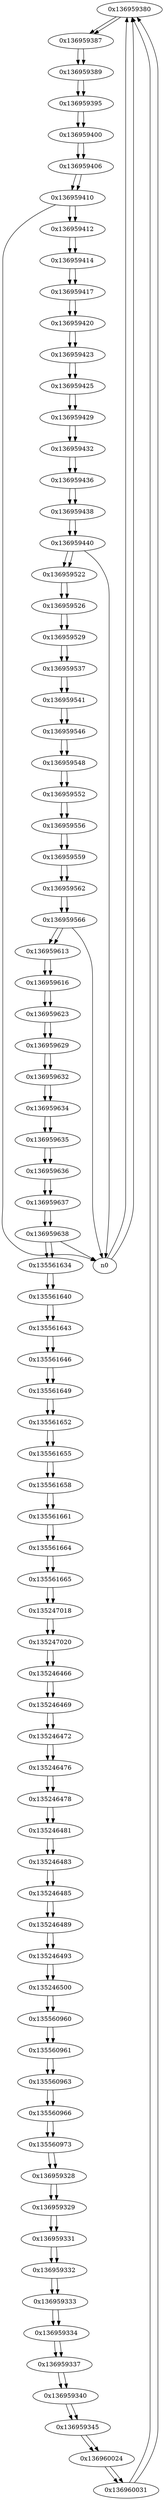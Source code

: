 digraph G{
/* nodes */
  n1 [label="0x136959380"]
  n2 [label="0x136959387"]
  n3 [label="0x136959389"]
  n4 [label="0x136959395"]
  n5 [label="0x136959400"]
  n6 [label="0x136959406"]
  n7 [label="0x136959410"]
  n8 [label="0x136959412"]
  n9 [label="0x136959414"]
  n10 [label="0x136959417"]
  n11 [label="0x136959420"]
  n12 [label="0x136959423"]
  n13 [label="0x136959425"]
  n14 [label="0x136959429"]
  n15 [label="0x136959432"]
  n16 [label="0x136959436"]
  n17 [label="0x136959438"]
  n18 [label="0x136959440"]
  n19 [label="0x136959522"]
  n20 [label="0x136959526"]
  n21 [label="0x136959529"]
  n22 [label="0x136959537"]
  n23 [label="0x136959541"]
  n24 [label="0x136959546"]
  n25 [label="0x136959548"]
  n26 [label="0x136959552"]
  n27 [label="0x136959556"]
  n28 [label="0x136959559"]
  n29 [label="0x136959562"]
  n30 [label="0x136959566"]
  n31 [label="0x136959613"]
  n32 [label="0x136959616"]
  n33 [label="0x136959623"]
  n34 [label="0x136959629"]
  n35 [label="0x136959632"]
  n36 [label="0x136959634"]
  n37 [label="0x136959635"]
  n38 [label="0x136959636"]
  n39 [label="0x136959637"]
  n40 [label="0x136959638"]
  n41 [label="0x135561634"]
  n42 [label="0x135561640"]
  n43 [label="0x135561643"]
  n44 [label="0x135561646"]
  n45 [label="0x135561649"]
  n46 [label="0x135561652"]
  n47 [label="0x135561655"]
  n48 [label="0x135561658"]
  n49 [label="0x135561661"]
  n50 [label="0x135561664"]
  n51 [label="0x135561665"]
  n52 [label="0x135247018"]
  n53 [label="0x135247020"]
  n54 [label="0x135246466"]
  n55 [label="0x135246469"]
  n56 [label="0x135246472"]
  n57 [label="0x135246476"]
  n58 [label="0x135246478"]
  n59 [label="0x135246481"]
  n60 [label="0x135246483"]
  n61 [label="0x135246485"]
  n62 [label="0x135246489"]
  n63 [label="0x135246493"]
  n64 [label="0x135246500"]
  n65 [label="0x135560960"]
  n66 [label="0x135560961"]
  n67 [label="0x135560963"]
  n68 [label="0x135560966"]
  n69 [label="0x135560973"]
  n70 [label="0x136959328"]
  n71 [label="0x136959329"]
  n72 [label="0x136959331"]
  n73 [label="0x136959332"]
  n74 [label="0x136959333"]
  n75 [label="0x136959334"]
  n76 [label="0x136959337"]
  n77 [label="0x136959340"]
  n78 [label="0x136959345"]
  n79 [label="0x136960024"]
  n80 [label="0x136960031"]
/* edges */
n1 -> n2;
n0 -> n1;
n80 -> n1;
n0 -> n1;
n2 -> n3;
n1 -> n2;
n3 -> n4;
n2 -> n3;
n4 -> n5;
n3 -> n4;
n5 -> n6;
n4 -> n5;
n6 -> n7;
n5 -> n6;
n7 -> n8;
n7 -> n0;
n6 -> n7;
n8 -> n9;
n7 -> n8;
n9 -> n10;
n8 -> n9;
n10 -> n11;
n9 -> n10;
n11 -> n12;
n10 -> n11;
n12 -> n13;
n11 -> n12;
n13 -> n14;
n12 -> n13;
n14 -> n15;
n13 -> n14;
n15 -> n16;
n14 -> n15;
n16 -> n17;
n15 -> n16;
n17 -> n18;
n16 -> n17;
n18 -> n19;
n18 -> n0;
n17 -> n18;
n19 -> n20;
n18 -> n19;
n20 -> n21;
n19 -> n20;
n21 -> n22;
n20 -> n21;
n22 -> n23;
n21 -> n22;
n23 -> n24;
n22 -> n23;
n24 -> n25;
n23 -> n24;
n25 -> n26;
n24 -> n25;
n26 -> n27;
n25 -> n26;
n27 -> n28;
n26 -> n27;
n28 -> n29;
n27 -> n28;
n29 -> n30;
n28 -> n29;
n30 -> n31;
n30 -> n0;
n29 -> n30;
n31 -> n32;
n30 -> n31;
n32 -> n33;
n31 -> n32;
n33 -> n34;
n32 -> n33;
n34 -> n35;
n33 -> n34;
n35 -> n36;
n34 -> n35;
n36 -> n37;
n35 -> n36;
n37 -> n38;
n36 -> n37;
n38 -> n39;
n37 -> n38;
n39 -> n40;
n38 -> n39;
n40 -> n41;
n40 -> n0;
n39 -> n40;
n41 -> n42;
n40 -> n41;
n42 -> n43;
n41 -> n42;
n43 -> n44;
n42 -> n43;
n44 -> n45;
n43 -> n44;
n45 -> n46;
n44 -> n45;
n46 -> n47;
n45 -> n46;
n47 -> n48;
n46 -> n47;
n48 -> n49;
n47 -> n48;
n49 -> n50;
n48 -> n49;
n50 -> n51;
n49 -> n50;
n51 -> n52;
n50 -> n51;
n52 -> n53;
n51 -> n52;
n53 -> n54;
n52 -> n53;
n54 -> n55;
n53 -> n54;
n55 -> n56;
n54 -> n55;
n56 -> n57;
n55 -> n56;
n57 -> n58;
n56 -> n57;
n58 -> n59;
n57 -> n58;
n59 -> n60;
n58 -> n59;
n60 -> n61;
n59 -> n60;
n61 -> n62;
n60 -> n61;
n62 -> n63;
n61 -> n62;
n63 -> n64;
n62 -> n63;
n64 -> n65;
n63 -> n64;
n65 -> n66;
n64 -> n65;
n66 -> n67;
n65 -> n66;
n67 -> n68;
n66 -> n67;
n68 -> n69;
n67 -> n68;
n69 -> n70;
n68 -> n69;
n70 -> n71;
n69 -> n70;
n71 -> n72;
n70 -> n71;
n72 -> n73;
n71 -> n72;
n73 -> n74;
n72 -> n73;
n74 -> n75;
n73 -> n74;
n75 -> n76;
n74 -> n75;
n76 -> n77;
n75 -> n76;
n77 -> n78;
n76 -> n77;
n78 -> n79;
n77 -> n78;
n79 -> n80;
n78 -> n79;
n80 -> n1;
n79 -> n80;
}

